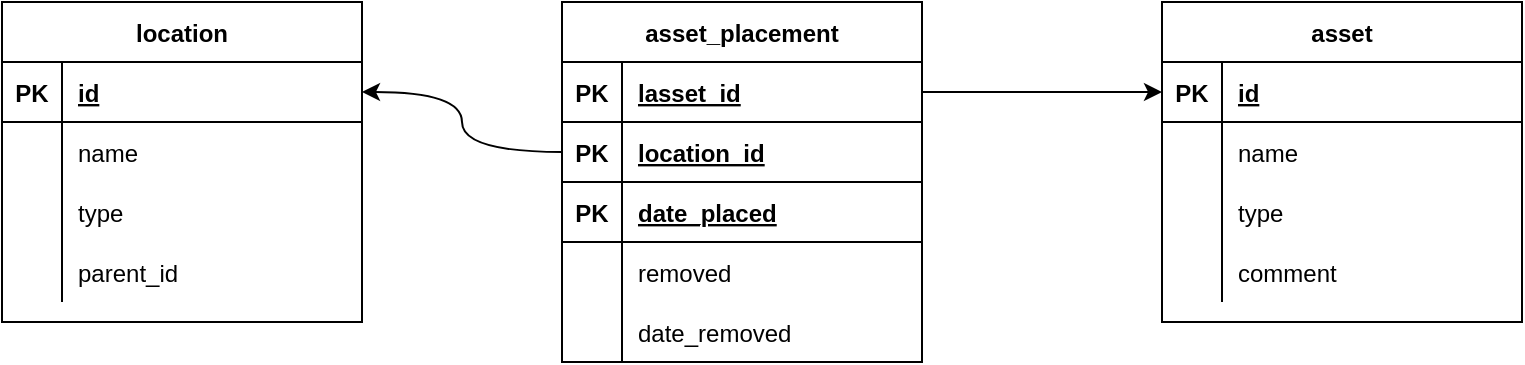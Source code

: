 <mxfile version="15.6.0" type="device"><diagram id="h5URmPoemBi00fSbztao" name="Page-1"><mxGraphModel dx="995" dy="849" grid="1" gridSize="10" guides="1" tooltips="1" connect="1" arrows="1" fold="1" page="1" pageScale="1" pageWidth="850" pageHeight="1100" math="0" shadow="0"><root><mxCell id="0"/><mxCell id="1" parent="0"/><mxCell id="VX_b2Dy77aHbVvFAHU4e-1" value="location" style="shape=table;startSize=30;container=1;collapsible=1;childLayout=tableLayout;fixedRows=1;rowLines=0;fontStyle=1;align=center;resizeLast=1;" vertex="1" parent="1"><mxGeometry x="40" y="200" width="180" height="160" as="geometry"/></mxCell><mxCell id="VX_b2Dy77aHbVvFAHU4e-2" value="" style="shape=partialRectangle;collapsible=0;dropTarget=0;pointerEvents=0;fillColor=none;top=0;left=0;bottom=1;right=0;points=[[0,0.5],[1,0.5]];portConstraint=eastwest;" vertex="1" parent="VX_b2Dy77aHbVvFAHU4e-1"><mxGeometry y="30" width="180" height="30" as="geometry"/></mxCell><mxCell id="VX_b2Dy77aHbVvFAHU4e-3" value="PK" style="shape=partialRectangle;connectable=0;fillColor=none;top=0;left=0;bottom=0;right=0;fontStyle=1;overflow=hidden;" vertex="1" parent="VX_b2Dy77aHbVvFAHU4e-2"><mxGeometry width="30" height="30" as="geometry"><mxRectangle width="30" height="30" as="alternateBounds"/></mxGeometry></mxCell><mxCell id="VX_b2Dy77aHbVvFAHU4e-4" value="id" style="shape=partialRectangle;connectable=0;fillColor=none;top=0;left=0;bottom=0;right=0;align=left;spacingLeft=6;fontStyle=5;overflow=hidden;" vertex="1" parent="VX_b2Dy77aHbVvFAHU4e-2"><mxGeometry x="30" width="150" height="30" as="geometry"><mxRectangle width="150" height="30" as="alternateBounds"/></mxGeometry></mxCell><mxCell id="VX_b2Dy77aHbVvFAHU4e-5" value="" style="shape=partialRectangle;collapsible=0;dropTarget=0;pointerEvents=0;fillColor=none;top=0;left=0;bottom=0;right=0;points=[[0,0.5],[1,0.5]];portConstraint=eastwest;" vertex="1" parent="VX_b2Dy77aHbVvFAHU4e-1"><mxGeometry y="60" width="180" height="30" as="geometry"/></mxCell><mxCell id="VX_b2Dy77aHbVvFAHU4e-6" value="" style="shape=partialRectangle;connectable=0;fillColor=none;top=0;left=0;bottom=0;right=0;editable=1;overflow=hidden;" vertex="1" parent="VX_b2Dy77aHbVvFAHU4e-5"><mxGeometry width="30" height="30" as="geometry"><mxRectangle width="30" height="30" as="alternateBounds"/></mxGeometry></mxCell><mxCell id="VX_b2Dy77aHbVvFAHU4e-7" value="name" style="shape=partialRectangle;connectable=0;fillColor=none;top=0;left=0;bottom=0;right=0;align=left;spacingLeft=6;overflow=hidden;" vertex="1" parent="VX_b2Dy77aHbVvFAHU4e-5"><mxGeometry x="30" width="150" height="30" as="geometry"><mxRectangle width="150" height="30" as="alternateBounds"/></mxGeometry></mxCell><mxCell id="VX_b2Dy77aHbVvFAHU4e-8" value="" style="shape=partialRectangle;collapsible=0;dropTarget=0;pointerEvents=0;fillColor=none;top=0;left=0;bottom=0;right=0;points=[[0,0.5],[1,0.5]];portConstraint=eastwest;" vertex="1" parent="VX_b2Dy77aHbVvFAHU4e-1"><mxGeometry y="90" width="180" height="30" as="geometry"/></mxCell><mxCell id="VX_b2Dy77aHbVvFAHU4e-9" value="" style="shape=partialRectangle;connectable=0;fillColor=none;top=0;left=0;bottom=0;right=0;editable=1;overflow=hidden;" vertex="1" parent="VX_b2Dy77aHbVvFAHU4e-8"><mxGeometry width="30" height="30" as="geometry"><mxRectangle width="30" height="30" as="alternateBounds"/></mxGeometry></mxCell><mxCell id="VX_b2Dy77aHbVvFAHU4e-10" value="type" style="shape=partialRectangle;connectable=0;fillColor=none;top=0;left=0;bottom=0;right=0;align=left;spacingLeft=6;overflow=hidden;" vertex="1" parent="VX_b2Dy77aHbVvFAHU4e-8"><mxGeometry x="30" width="150" height="30" as="geometry"><mxRectangle width="150" height="30" as="alternateBounds"/></mxGeometry></mxCell><mxCell id="VX_b2Dy77aHbVvFAHU4e-11" value="" style="shape=partialRectangle;collapsible=0;dropTarget=0;pointerEvents=0;fillColor=none;top=0;left=0;bottom=0;right=0;points=[[0,0.5],[1,0.5]];portConstraint=eastwest;" vertex="1" parent="VX_b2Dy77aHbVvFAHU4e-1"><mxGeometry y="120" width="180" height="30" as="geometry"/></mxCell><mxCell id="VX_b2Dy77aHbVvFAHU4e-12" value="" style="shape=partialRectangle;connectable=0;fillColor=none;top=0;left=0;bottom=0;right=0;editable=1;overflow=hidden;" vertex="1" parent="VX_b2Dy77aHbVvFAHU4e-11"><mxGeometry width="30" height="30" as="geometry"><mxRectangle width="30" height="30" as="alternateBounds"/></mxGeometry></mxCell><mxCell id="VX_b2Dy77aHbVvFAHU4e-13" value="parent_id" style="shape=partialRectangle;connectable=0;fillColor=none;top=0;left=0;bottom=0;right=0;align=left;spacingLeft=6;overflow=hidden;" vertex="1" parent="VX_b2Dy77aHbVvFAHU4e-11"><mxGeometry x="30" width="150" height="30" as="geometry"><mxRectangle width="150" height="30" as="alternateBounds"/></mxGeometry></mxCell><mxCell id="VX_b2Dy77aHbVvFAHU4e-14" value="asset" style="shape=table;startSize=30;container=1;collapsible=1;childLayout=tableLayout;fixedRows=1;rowLines=0;fontStyle=1;align=center;resizeLast=1;" vertex="1" parent="1"><mxGeometry x="620" y="200" width="180" height="160" as="geometry"/></mxCell><mxCell id="VX_b2Dy77aHbVvFAHU4e-15" value="" style="shape=partialRectangle;collapsible=0;dropTarget=0;pointerEvents=0;fillColor=none;top=0;left=0;bottom=1;right=0;points=[[0,0.5],[1,0.5]];portConstraint=eastwest;" vertex="1" parent="VX_b2Dy77aHbVvFAHU4e-14"><mxGeometry y="30" width="180" height="30" as="geometry"/></mxCell><mxCell id="VX_b2Dy77aHbVvFAHU4e-16" value="PK" style="shape=partialRectangle;connectable=0;fillColor=none;top=0;left=0;bottom=0;right=0;fontStyle=1;overflow=hidden;" vertex="1" parent="VX_b2Dy77aHbVvFAHU4e-15"><mxGeometry width="30" height="30" as="geometry"><mxRectangle width="30" height="30" as="alternateBounds"/></mxGeometry></mxCell><mxCell id="VX_b2Dy77aHbVvFAHU4e-17" value="id" style="shape=partialRectangle;connectable=0;fillColor=none;top=0;left=0;bottom=0;right=0;align=left;spacingLeft=6;fontStyle=5;overflow=hidden;" vertex="1" parent="VX_b2Dy77aHbVvFAHU4e-15"><mxGeometry x="30" width="150" height="30" as="geometry"><mxRectangle width="150" height="30" as="alternateBounds"/></mxGeometry></mxCell><mxCell id="VX_b2Dy77aHbVvFAHU4e-18" value="" style="shape=partialRectangle;collapsible=0;dropTarget=0;pointerEvents=0;fillColor=none;top=0;left=0;bottom=0;right=0;points=[[0,0.5],[1,0.5]];portConstraint=eastwest;" vertex="1" parent="VX_b2Dy77aHbVvFAHU4e-14"><mxGeometry y="60" width="180" height="30" as="geometry"/></mxCell><mxCell id="VX_b2Dy77aHbVvFAHU4e-19" value="" style="shape=partialRectangle;connectable=0;fillColor=none;top=0;left=0;bottom=0;right=0;editable=1;overflow=hidden;" vertex="1" parent="VX_b2Dy77aHbVvFAHU4e-18"><mxGeometry width="30" height="30" as="geometry"><mxRectangle width="30" height="30" as="alternateBounds"/></mxGeometry></mxCell><mxCell id="VX_b2Dy77aHbVvFAHU4e-20" value="name" style="shape=partialRectangle;connectable=0;fillColor=none;top=0;left=0;bottom=0;right=0;align=left;spacingLeft=6;overflow=hidden;" vertex="1" parent="VX_b2Dy77aHbVvFAHU4e-18"><mxGeometry x="30" width="150" height="30" as="geometry"><mxRectangle width="150" height="30" as="alternateBounds"/></mxGeometry></mxCell><mxCell id="VX_b2Dy77aHbVvFAHU4e-21" value="" style="shape=partialRectangle;collapsible=0;dropTarget=0;pointerEvents=0;fillColor=none;top=0;left=0;bottom=0;right=0;points=[[0,0.5],[1,0.5]];portConstraint=eastwest;" vertex="1" parent="VX_b2Dy77aHbVvFAHU4e-14"><mxGeometry y="90" width="180" height="30" as="geometry"/></mxCell><mxCell id="VX_b2Dy77aHbVvFAHU4e-22" value="" style="shape=partialRectangle;connectable=0;fillColor=none;top=0;left=0;bottom=0;right=0;editable=1;overflow=hidden;" vertex="1" parent="VX_b2Dy77aHbVvFAHU4e-21"><mxGeometry width="30" height="30" as="geometry"><mxRectangle width="30" height="30" as="alternateBounds"/></mxGeometry></mxCell><mxCell id="VX_b2Dy77aHbVvFAHU4e-23" value="type" style="shape=partialRectangle;connectable=0;fillColor=none;top=0;left=0;bottom=0;right=0;align=left;spacingLeft=6;overflow=hidden;" vertex="1" parent="VX_b2Dy77aHbVvFAHU4e-21"><mxGeometry x="30" width="150" height="30" as="geometry"><mxRectangle width="150" height="30" as="alternateBounds"/></mxGeometry></mxCell><mxCell id="VX_b2Dy77aHbVvFAHU4e-24" value="" style="shape=partialRectangle;collapsible=0;dropTarget=0;pointerEvents=0;fillColor=none;top=0;left=0;bottom=0;right=0;points=[[0,0.5],[1,0.5]];portConstraint=eastwest;" vertex="1" parent="VX_b2Dy77aHbVvFAHU4e-14"><mxGeometry y="120" width="180" height="30" as="geometry"/></mxCell><mxCell id="VX_b2Dy77aHbVvFAHU4e-25" value="" style="shape=partialRectangle;connectable=0;fillColor=none;top=0;left=0;bottom=0;right=0;editable=1;overflow=hidden;" vertex="1" parent="VX_b2Dy77aHbVvFAHU4e-24"><mxGeometry width="30" height="30" as="geometry"><mxRectangle width="30" height="30" as="alternateBounds"/></mxGeometry></mxCell><mxCell id="VX_b2Dy77aHbVvFAHU4e-26" value="comment" style="shape=partialRectangle;connectable=0;fillColor=none;top=0;left=0;bottom=0;right=0;align=left;spacingLeft=6;overflow=hidden;" vertex="1" parent="VX_b2Dy77aHbVvFAHU4e-24"><mxGeometry x="30" width="150" height="30" as="geometry"><mxRectangle width="150" height="30" as="alternateBounds"/></mxGeometry></mxCell><mxCell id="VX_b2Dy77aHbVvFAHU4e-27" value="asset_placement" style="shape=table;startSize=30;container=1;collapsible=1;childLayout=tableLayout;fixedRows=1;rowLines=0;fontStyle=1;align=center;resizeLast=1;" vertex="1" parent="1"><mxGeometry x="320" y="200" width="180" height="180" as="geometry"/></mxCell><mxCell id="VX_b2Dy77aHbVvFAHU4e-28" value="" style="shape=partialRectangle;collapsible=0;dropTarget=0;pointerEvents=0;fillColor=none;top=0;left=0;bottom=1;right=0;points=[[0,0.5],[1,0.5]];portConstraint=eastwest;" vertex="1" parent="VX_b2Dy77aHbVvFAHU4e-27"><mxGeometry y="30" width="180" height="30" as="geometry"/></mxCell><mxCell id="VX_b2Dy77aHbVvFAHU4e-29" value="PK" style="shape=partialRectangle;connectable=0;fillColor=none;top=0;left=0;bottom=0;right=0;fontStyle=1;overflow=hidden;" vertex="1" parent="VX_b2Dy77aHbVvFAHU4e-28"><mxGeometry width="30" height="30" as="geometry"><mxRectangle width="30" height="30" as="alternateBounds"/></mxGeometry></mxCell><mxCell id="VX_b2Dy77aHbVvFAHU4e-30" value="lasset_id" style="shape=partialRectangle;connectable=0;fillColor=none;top=0;left=0;bottom=0;right=0;align=left;spacingLeft=6;fontStyle=5;overflow=hidden;" vertex="1" parent="VX_b2Dy77aHbVvFAHU4e-28"><mxGeometry x="30" width="150" height="30" as="geometry"><mxRectangle width="150" height="30" as="alternateBounds"/></mxGeometry></mxCell><mxCell id="VX_b2Dy77aHbVvFAHU4e-46" value="" style="shape=partialRectangle;collapsible=0;dropTarget=0;pointerEvents=0;fillColor=none;top=0;left=0;bottom=1;right=0;points=[[0,0.5],[1,0.5]];portConstraint=eastwest;" vertex="1" parent="VX_b2Dy77aHbVvFAHU4e-27"><mxGeometry y="60" width="180" height="30" as="geometry"/></mxCell><mxCell id="VX_b2Dy77aHbVvFAHU4e-47" value="PK" style="shape=partialRectangle;connectable=0;fillColor=none;top=0;left=0;bottom=0;right=0;fontStyle=1;overflow=hidden;" vertex="1" parent="VX_b2Dy77aHbVvFAHU4e-46"><mxGeometry width="30" height="30" as="geometry"><mxRectangle width="30" height="30" as="alternateBounds"/></mxGeometry></mxCell><mxCell id="VX_b2Dy77aHbVvFAHU4e-48" value="location_id" style="shape=partialRectangle;connectable=0;fillColor=none;top=0;left=0;bottom=0;right=0;align=left;spacingLeft=6;fontStyle=5;overflow=hidden;" vertex="1" parent="VX_b2Dy77aHbVvFAHU4e-46"><mxGeometry x="30" width="150" height="30" as="geometry"><mxRectangle width="150" height="30" as="alternateBounds"/></mxGeometry></mxCell><mxCell id="VX_b2Dy77aHbVvFAHU4e-49" value="" style="shape=partialRectangle;collapsible=0;dropTarget=0;pointerEvents=0;fillColor=none;top=0;left=0;bottom=1;right=0;points=[[0,0.5],[1,0.5]];portConstraint=eastwest;" vertex="1" parent="VX_b2Dy77aHbVvFAHU4e-27"><mxGeometry y="90" width="180" height="30" as="geometry"/></mxCell><mxCell id="VX_b2Dy77aHbVvFAHU4e-50" value="PK" style="shape=partialRectangle;connectable=0;fillColor=none;top=0;left=0;bottom=0;right=0;fontStyle=1;overflow=hidden;" vertex="1" parent="VX_b2Dy77aHbVvFAHU4e-49"><mxGeometry width="30" height="30" as="geometry"><mxRectangle width="30" height="30" as="alternateBounds"/></mxGeometry></mxCell><mxCell id="VX_b2Dy77aHbVvFAHU4e-51" value="date_placed" style="shape=partialRectangle;connectable=0;fillColor=none;top=0;left=0;bottom=0;right=0;align=left;spacingLeft=6;fontStyle=5;overflow=hidden;" vertex="1" parent="VX_b2Dy77aHbVvFAHU4e-49"><mxGeometry x="30" width="150" height="30" as="geometry"><mxRectangle width="150" height="30" as="alternateBounds"/></mxGeometry></mxCell><mxCell id="VX_b2Dy77aHbVvFAHU4e-31" value="" style="shape=partialRectangle;collapsible=0;dropTarget=0;pointerEvents=0;fillColor=none;top=0;left=0;bottom=0;right=0;points=[[0,0.5],[1,0.5]];portConstraint=eastwest;" vertex="1" parent="VX_b2Dy77aHbVvFAHU4e-27"><mxGeometry y="120" width="180" height="30" as="geometry"/></mxCell><mxCell id="VX_b2Dy77aHbVvFAHU4e-32" value="" style="shape=partialRectangle;connectable=0;fillColor=none;top=0;left=0;bottom=0;right=0;editable=1;overflow=hidden;" vertex="1" parent="VX_b2Dy77aHbVvFAHU4e-31"><mxGeometry width="30" height="30" as="geometry"><mxRectangle width="30" height="30" as="alternateBounds"/></mxGeometry></mxCell><mxCell id="VX_b2Dy77aHbVvFAHU4e-33" value="removed" style="shape=partialRectangle;connectable=0;fillColor=none;top=0;left=0;bottom=0;right=0;align=left;spacingLeft=6;overflow=hidden;" vertex="1" parent="VX_b2Dy77aHbVvFAHU4e-31"><mxGeometry x="30" width="150" height="30" as="geometry"><mxRectangle width="150" height="30" as="alternateBounds"/></mxGeometry></mxCell><mxCell id="VX_b2Dy77aHbVvFAHU4e-52" value="" style="shape=partialRectangle;collapsible=0;dropTarget=0;pointerEvents=0;fillColor=none;top=0;left=0;bottom=0;right=0;points=[[0,0.5],[1,0.5]];portConstraint=eastwest;" vertex="1" parent="VX_b2Dy77aHbVvFAHU4e-27"><mxGeometry y="150" width="180" height="30" as="geometry"/></mxCell><mxCell id="VX_b2Dy77aHbVvFAHU4e-53" value="" style="shape=partialRectangle;connectable=0;fillColor=none;top=0;left=0;bottom=0;right=0;editable=1;overflow=hidden;" vertex="1" parent="VX_b2Dy77aHbVvFAHU4e-52"><mxGeometry width="30" height="30" as="geometry"><mxRectangle width="30" height="30" as="alternateBounds"/></mxGeometry></mxCell><mxCell id="VX_b2Dy77aHbVvFAHU4e-54" value="date_removed" style="shape=partialRectangle;connectable=0;fillColor=none;top=0;left=0;bottom=0;right=0;align=left;spacingLeft=6;overflow=hidden;" vertex="1" parent="VX_b2Dy77aHbVvFAHU4e-52"><mxGeometry x="30" width="150" height="30" as="geometry"><mxRectangle width="150" height="30" as="alternateBounds"/></mxGeometry></mxCell><mxCell id="VX_b2Dy77aHbVvFAHU4e-55" style="edgeStyle=orthogonalEdgeStyle;rounded=0;orthogonalLoop=1;jettySize=auto;html=1;entryX=0;entryY=0.5;entryDx=0;entryDy=0;" edge="1" parent="1" source="VX_b2Dy77aHbVvFAHU4e-28" target="VX_b2Dy77aHbVvFAHU4e-15"><mxGeometry relative="1" as="geometry"/></mxCell><mxCell id="VX_b2Dy77aHbVvFAHU4e-56" style="edgeStyle=orthogonalEdgeStyle;rounded=0;orthogonalLoop=1;jettySize=auto;html=1;entryX=1;entryY=0.5;entryDx=0;entryDy=0;elbow=vertical;curved=1;" edge="1" parent="1" source="VX_b2Dy77aHbVvFAHU4e-46" target="VX_b2Dy77aHbVvFAHU4e-2"><mxGeometry relative="1" as="geometry"/></mxCell></root></mxGraphModel></diagram></mxfile>